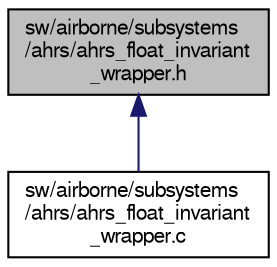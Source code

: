 digraph "sw/airborne/subsystems/ahrs/ahrs_float_invariant_wrapper.h"
{
  edge [fontname="FreeSans",fontsize="10",labelfontname="FreeSans",labelfontsize="10"];
  node [fontname="FreeSans",fontsize="10",shape=record];
  Node1 [label="sw/airborne/subsystems\l/ahrs/ahrs_float_invariant\l_wrapper.h",height=0.2,width=0.4,color="black", fillcolor="grey75", style="filled", fontcolor="black"];
  Node1 -> Node2 [dir="back",color="midnightblue",fontsize="10",style="solid",fontname="FreeSans"];
  Node2 [label="sw/airborne/subsystems\l/ahrs/ahrs_float_invariant\l_wrapper.c",height=0.2,width=0.4,color="black", fillcolor="white", style="filled",URL="$ahrs__float__invariant__wrapper_8c.html",tooltip="Paparazzi specific wrapper to run INVARIANT ahrs filter. "];
}
